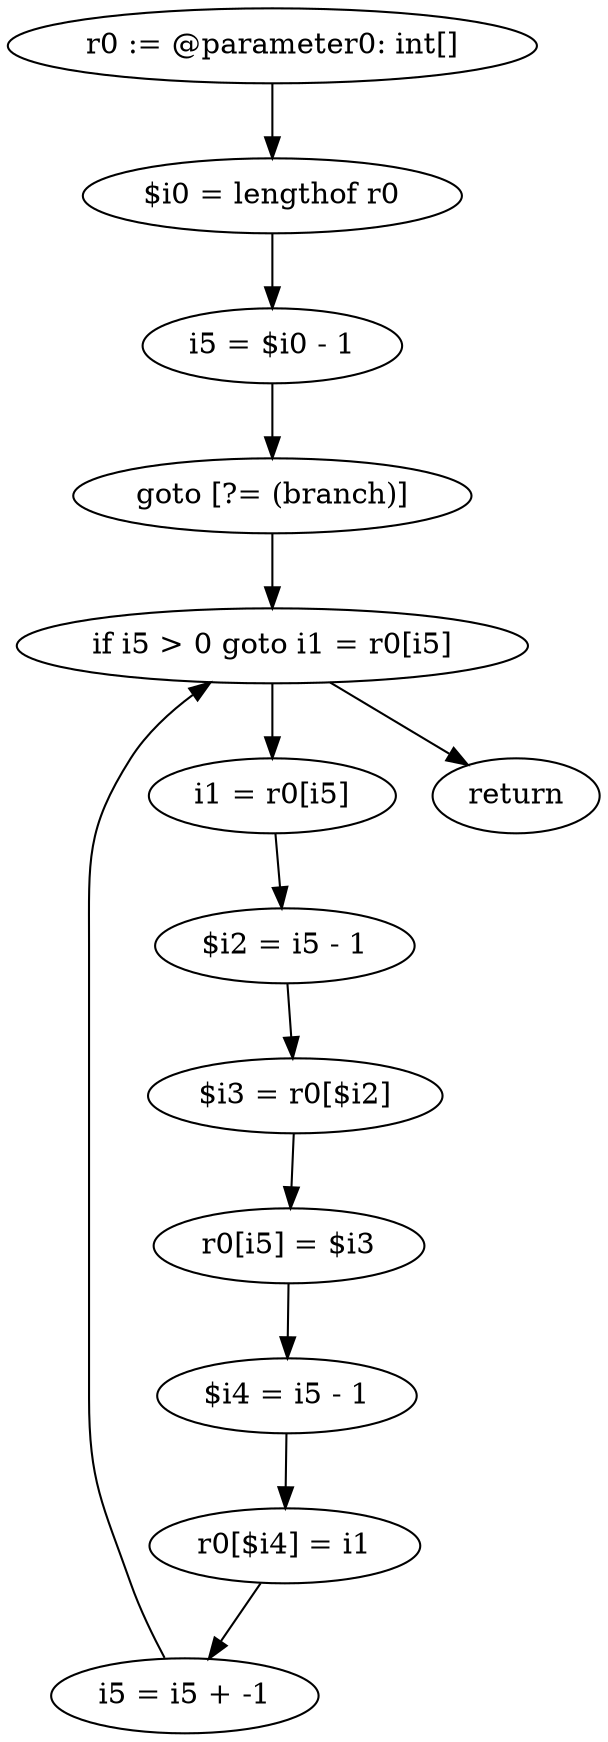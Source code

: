 digraph "unitGraph" {
    "r0 := @parameter0: int[]"
    "$i0 = lengthof r0"
    "i5 = $i0 - 1"
    "goto [?= (branch)]"
    "i1 = r0[i5]"
    "$i2 = i5 - 1"
    "$i3 = r0[$i2]"
    "r0[i5] = $i3"
    "$i4 = i5 - 1"
    "r0[$i4] = i1"
    "i5 = i5 + -1"
    "if i5 > 0 goto i1 = r0[i5]"
    "return"
    "r0 := @parameter0: int[]"->"$i0 = lengthof r0";
    "$i0 = lengthof r0"->"i5 = $i0 - 1";
    "i5 = $i0 - 1"->"goto [?= (branch)]";
    "goto [?= (branch)]"->"if i5 > 0 goto i1 = r0[i5]";
    "i1 = r0[i5]"->"$i2 = i5 - 1";
    "$i2 = i5 - 1"->"$i3 = r0[$i2]";
    "$i3 = r0[$i2]"->"r0[i5] = $i3";
    "r0[i5] = $i3"->"$i4 = i5 - 1";
    "$i4 = i5 - 1"->"r0[$i4] = i1";
    "r0[$i4] = i1"->"i5 = i5 + -1";
    "i5 = i5 + -1"->"if i5 > 0 goto i1 = r0[i5]";
    "if i5 > 0 goto i1 = r0[i5]"->"return";
    "if i5 > 0 goto i1 = r0[i5]"->"i1 = r0[i5]";
}
